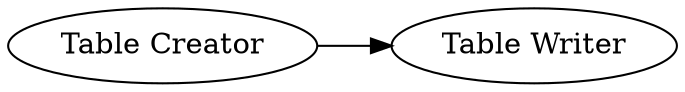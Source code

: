 digraph {
	"-5577435626600060741_285" [label="Table Creator"]
	"-5577435626600060741_286" [label="Table Writer"]
	"-5577435626600060741_285" -> "-5577435626600060741_286"
	rankdir=LR
}
